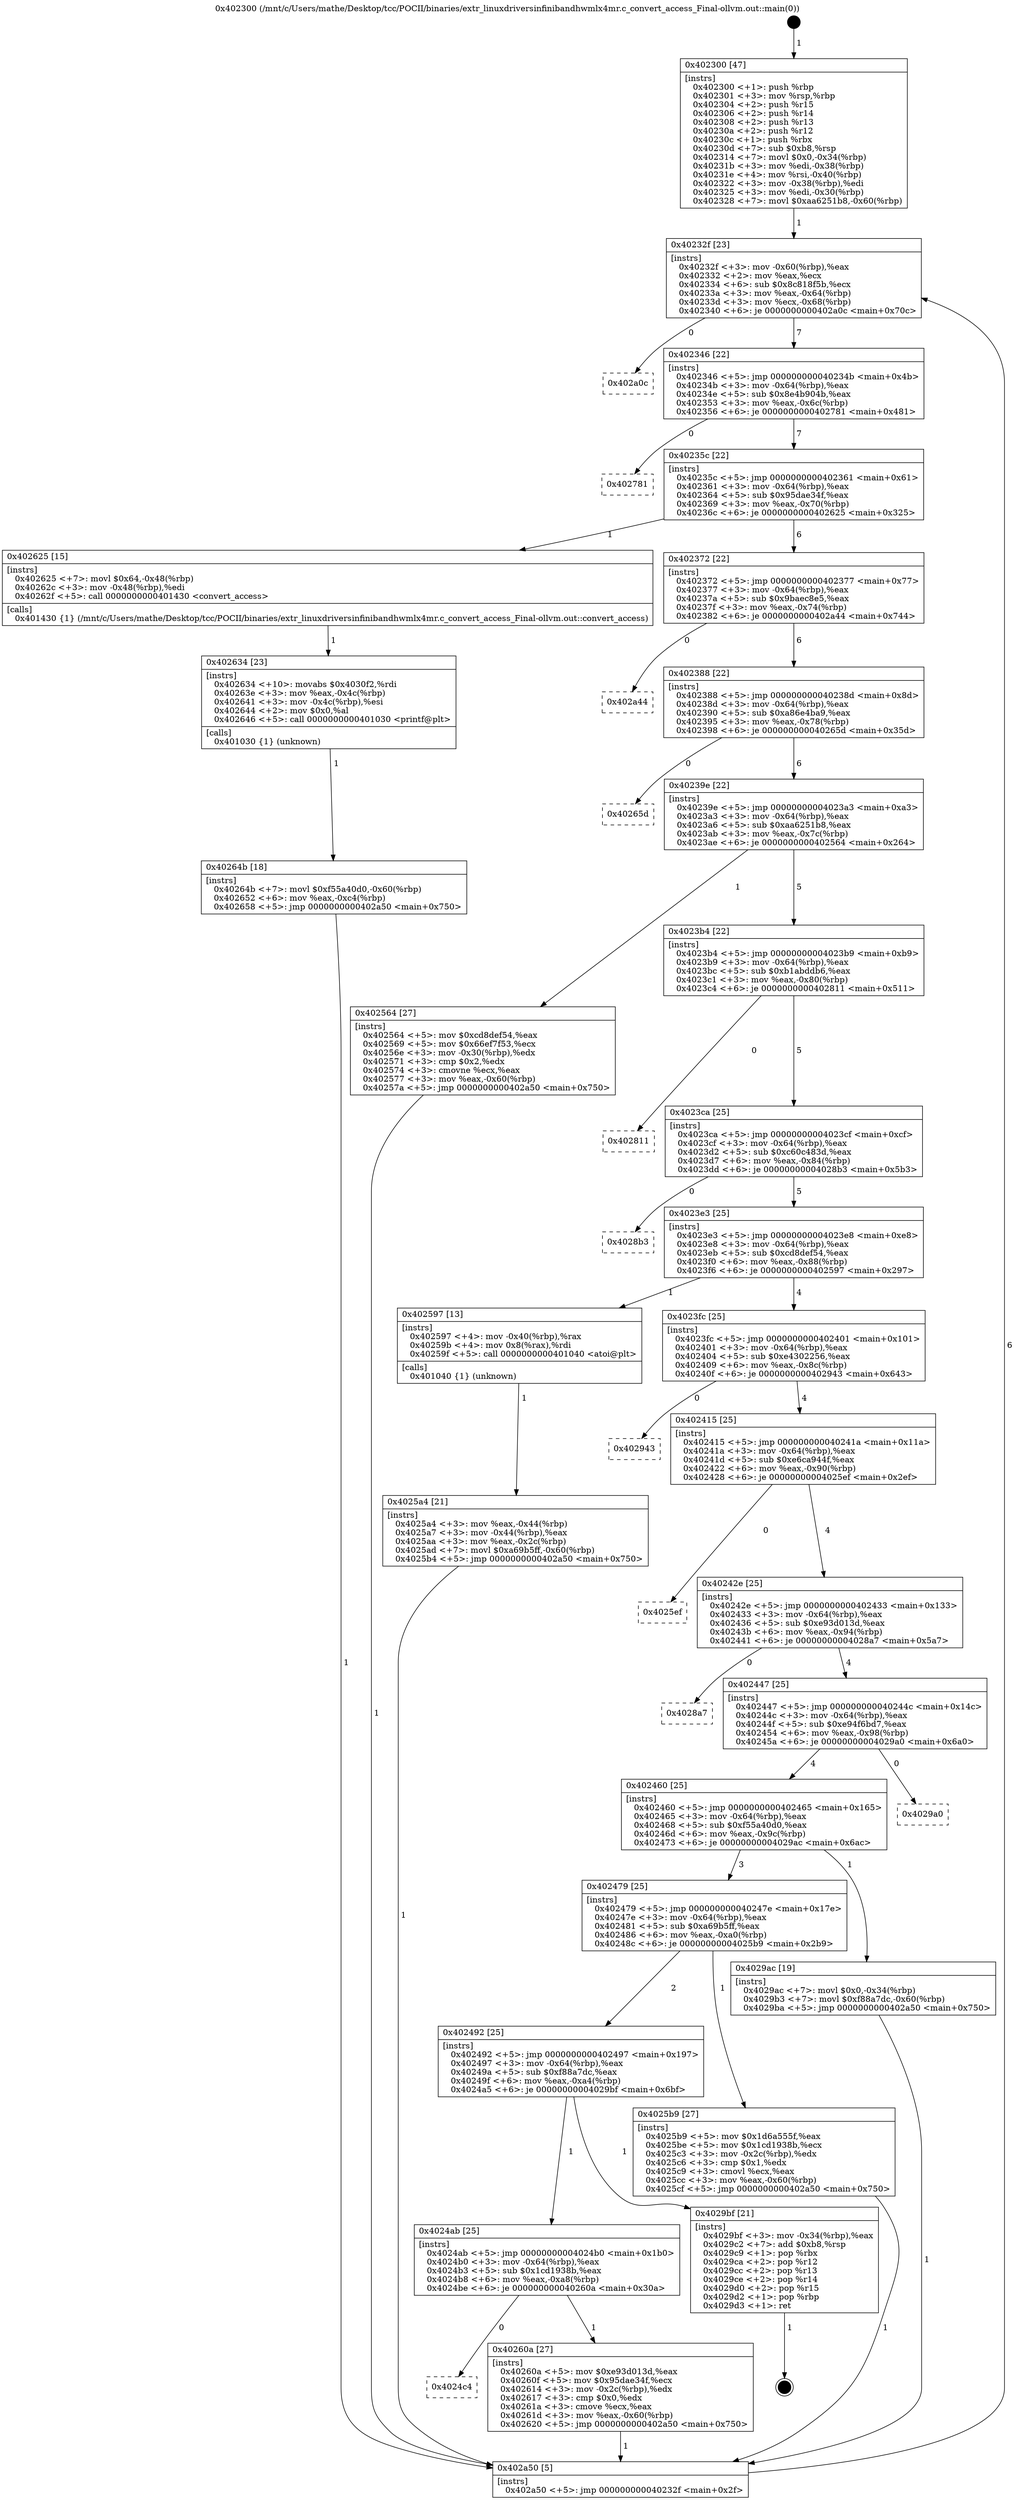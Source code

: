 digraph "0x402300" {
  label = "0x402300 (/mnt/c/Users/mathe/Desktop/tcc/POCII/binaries/extr_linuxdriversinfinibandhwmlx4mr.c_convert_access_Final-ollvm.out::main(0))"
  labelloc = "t"
  node[shape=record]

  Entry [label="",width=0.3,height=0.3,shape=circle,fillcolor=black,style=filled]
  "0x40232f" [label="{
     0x40232f [23]\l
     | [instrs]\l
     &nbsp;&nbsp;0x40232f \<+3\>: mov -0x60(%rbp),%eax\l
     &nbsp;&nbsp;0x402332 \<+2\>: mov %eax,%ecx\l
     &nbsp;&nbsp;0x402334 \<+6\>: sub $0x8c818f5b,%ecx\l
     &nbsp;&nbsp;0x40233a \<+3\>: mov %eax,-0x64(%rbp)\l
     &nbsp;&nbsp;0x40233d \<+3\>: mov %ecx,-0x68(%rbp)\l
     &nbsp;&nbsp;0x402340 \<+6\>: je 0000000000402a0c \<main+0x70c\>\l
  }"]
  "0x402a0c" [label="{
     0x402a0c\l
  }", style=dashed]
  "0x402346" [label="{
     0x402346 [22]\l
     | [instrs]\l
     &nbsp;&nbsp;0x402346 \<+5\>: jmp 000000000040234b \<main+0x4b\>\l
     &nbsp;&nbsp;0x40234b \<+3\>: mov -0x64(%rbp),%eax\l
     &nbsp;&nbsp;0x40234e \<+5\>: sub $0x8e4b904b,%eax\l
     &nbsp;&nbsp;0x402353 \<+3\>: mov %eax,-0x6c(%rbp)\l
     &nbsp;&nbsp;0x402356 \<+6\>: je 0000000000402781 \<main+0x481\>\l
  }"]
  Exit [label="",width=0.3,height=0.3,shape=circle,fillcolor=black,style=filled,peripheries=2]
  "0x402781" [label="{
     0x402781\l
  }", style=dashed]
  "0x40235c" [label="{
     0x40235c [22]\l
     | [instrs]\l
     &nbsp;&nbsp;0x40235c \<+5\>: jmp 0000000000402361 \<main+0x61\>\l
     &nbsp;&nbsp;0x402361 \<+3\>: mov -0x64(%rbp),%eax\l
     &nbsp;&nbsp;0x402364 \<+5\>: sub $0x95dae34f,%eax\l
     &nbsp;&nbsp;0x402369 \<+3\>: mov %eax,-0x70(%rbp)\l
     &nbsp;&nbsp;0x40236c \<+6\>: je 0000000000402625 \<main+0x325\>\l
  }"]
  "0x40264b" [label="{
     0x40264b [18]\l
     | [instrs]\l
     &nbsp;&nbsp;0x40264b \<+7\>: movl $0xf55a40d0,-0x60(%rbp)\l
     &nbsp;&nbsp;0x402652 \<+6\>: mov %eax,-0xc4(%rbp)\l
     &nbsp;&nbsp;0x402658 \<+5\>: jmp 0000000000402a50 \<main+0x750\>\l
  }"]
  "0x402625" [label="{
     0x402625 [15]\l
     | [instrs]\l
     &nbsp;&nbsp;0x402625 \<+7\>: movl $0x64,-0x48(%rbp)\l
     &nbsp;&nbsp;0x40262c \<+3\>: mov -0x48(%rbp),%edi\l
     &nbsp;&nbsp;0x40262f \<+5\>: call 0000000000401430 \<convert_access\>\l
     | [calls]\l
     &nbsp;&nbsp;0x401430 \{1\} (/mnt/c/Users/mathe/Desktop/tcc/POCII/binaries/extr_linuxdriversinfinibandhwmlx4mr.c_convert_access_Final-ollvm.out::convert_access)\l
  }"]
  "0x402372" [label="{
     0x402372 [22]\l
     | [instrs]\l
     &nbsp;&nbsp;0x402372 \<+5\>: jmp 0000000000402377 \<main+0x77\>\l
     &nbsp;&nbsp;0x402377 \<+3\>: mov -0x64(%rbp),%eax\l
     &nbsp;&nbsp;0x40237a \<+5\>: sub $0x9baec8e5,%eax\l
     &nbsp;&nbsp;0x40237f \<+3\>: mov %eax,-0x74(%rbp)\l
     &nbsp;&nbsp;0x402382 \<+6\>: je 0000000000402a44 \<main+0x744\>\l
  }"]
  "0x402634" [label="{
     0x402634 [23]\l
     | [instrs]\l
     &nbsp;&nbsp;0x402634 \<+10\>: movabs $0x4030f2,%rdi\l
     &nbsp;&nbsp;0x40263e \<+3\>: mov %eax,-0x4c(%rbp)\l
     &nbsp;&nbsp;0x402641 \<+3\>: mov -0x4c(%rbp),%esi\l
     &nbsp;&nbsp;0x402644 \<+2\>: mov $0x0,%al\l
     &nbsp;&nbsp;0x402646 \<+5\>: call 0000000000401030 \<printf@plt\>\l
     | [calls]\l
     &nbsp;&nbsp;0x401030 \{1\} (unknown)\l
  }"]
  "0x402a44" [label="{
     0x402a44\l
  }", style=dashed]
  "0x402388" [label="{
     0x402388 [22]\l
     | [instrs]\l
     &nbsp;&nbsp;0x402388 \<+5\>: jmp 000000000040238d \<main+0x8d\>\l
     &nbsp;&nbsp;0x40238d \<+3\>: mov -0x64(%rbp),%eax\l
     &nbsp;&nbsp;0x402390 \<+5\>: sub $0xa86e4ba9,%eax\l
     &nbsp;&nbsp;0x402395 \<+3\>: mov %eax,-0x78(%rbp)\l
     &nbsp;&nbsp;0x402398 \<+6\>: je 000000000040265d \<main+0x35d\>\l
  }"]
  "0x4024c4" [label="{
     0x4024c4\l
  }", style=dashed]
  "0x40265d" [label="{
     0x40265d\l
  }", style=dashed]
  "0x40239e" [label="{
     0x40239e [22]\l
     | [instrs]\l
     &nbsp;&nbsp;0x40239e \<+5\>: jmp 00000000004023a3 \<main+0xa3\>\l
     &nbsp;&nbsp;0x4023a3 \<+3\>: mov -0x64(%rbp),%eax\l
     &nbsp;&nbsp;0x4023a6 \<+5\>: sub $0xaa6251b8,%eax\l
     &nbsp;&nbsp;0x4023ab \<+3\>: mov %eax,-0x7c(%rbp)\l
     &nbsp;&nbsp;0x4023ae \<+6\>: je 0000000000402564 \<main+0x264\>\l
  }"]
  "0x40260a" [label="{
     0x40260a [27]\l
     | [instrs]\l
     &nbsp;&nbsp;0x40260a \<+5\>: mov $0xe93d013d,%eax\l
     &nbsp;&nbsp;0x40260f \<+5\>: mov $0x95dae34f,%ecx\l
     &nbsp;&nbsp;0x402614 \<+3\>: mov -0x2c(%rbp),%edx\l
     &nbsp;&nbsp;0x402617 \<+3\>: cmp $0x0,%edx\l
     &nbsp;&nbsp;0x40261a \<+3\>: cmove %ecx,%eax\l
     &nbsp;&nbsp;0x40261d \<+3\>: mov %eax,-0x60(%rbp)\l
     &nbsp;&nbsp;0x402620 \<+5\>: jmp 0000000000402a50 \<main+0x750\>\l
  }"]
  "0x402564" [label="{
     0x402564 [27]\l
     | [instrs]\l
     &nbsp;&nbsp;0x402564 \<+5\>: mov $0xcd8def54,%eax\l
     &nbsp;&nbsp;0x402569 \<+5\>: mov $0x66ef7f53,%ecx\l
     &nbsp;&nbsp;0x40256e \<+3\>: mov -0x30(%rbp),%edx\l
     &nbsp;&nbsp;0x402571 \<+3\>: cmp $0x2,%edx\l
     &nbsp;&nbsp;0x402574 \<+3\>: cmovne %ecx,%eax\l
     &nbsp;&nbsp;0x402577 \<+3\>: mov %eax,-0x60(%rbp)\l
     &nbsp;&nbsp;0x40257a \<+5\>: jmp 0000000000402a50 \<main+0x750\>\l
  }"]
  "0x4023b4" [label="{
     0x4023b4 [22]\l
     | [instrs]\l
     &nbsp;&nbsp;0x4023b4 \<+5\>: jmp 00000000004023b9 \<main+0xb9\>\l
     &nbsp;&nbsp;0x4023b9 \<+3\>: mov -0x64(%rbp),%eax\l
     &nbsp;&nbsp;0x4023bc \<+5\>: sub $0xb1abddb6,%eax\l
     &nbsp;&nbsp;0x4023c1 \<+3\>: mov %eax,-0x80(%rbp)\l
     &nbsp;&nbsp;0x4023c4 \<+6\>: je 0000000000402811 \<main+0x511\>\l
  }"]
  "0x402a50" [label="{
     0x402a50 [5]\l
     | [instrs]\l
     &nbsp;&nbsp;0x402a50 \<+5\>: jmp 000000000040232f \<main+0x2f\>\l
  }"]
  "0x402300" [label="{
     0x402300 [47]\l
     | [instrs]\l
     &nbsp;&nbsp;0x402300 \<+1\>: push %rbp\l
     &nbsp;&nbsp;0x402301 \<+3\>: mov %rsp,%rbp\l
     &nbsp;&nbsp;0x402304 \<+2\>: push %r15\l
     &nbsp;&nbsp;0x402306 \<+2\>: push %r14\l
     &nbsp;&nbsp;0x402308 \<+2\>: push %r13\l
     &nbsp;&nbsp;0x40230a \<+2\>: push %r12\l
     &nbsp;&nbsp;0x40230c \<+1\>: push %rbx\l
     &nbsp;&nbsp;0x40230d \<+7\>: sub $0xb8,%rsp\l
     &nbsp;&nbsp;0x402314 \<+7\>: movl $0x0,-0x34(%rbp)\l
     &nbsp;&nbsp;0x40231b \<+3\>: mov %edi,-0x38(%rbp)\l
     &nbsp;&nbsp;0x40231e \<+4\>: mov %rsi,-0x40(%rbp)\l
     &nbsp;&nbsp;0x402322 \<+3\>: mov -0x38(%rbp),%edi\l
     &nbsp;&nbsp;0x402325 \<+3\>: mov %edi,-0x30(%rbp)\l
     &nbsp;&nbsp;0x402328 \<+7\>: movl $0xaa6251b8,-0x60(%rbp)\l
  }"]
  "0x4024ab" [label="{
     0x4024ab [25]\l
     | [instrs]\l
     &nbsp;&nbsp;0x4024ab \<+5\>: jmp 00000000004024b0 \<main+0x1b0\>\l
     &nbsp;&nbsp;0x4024b0 \<+3\>: mov -0x64(%rbp),%eax\l
     &nbsp;&nbsp;0x4024b3 \<+5\>: sub $0x1cd1938b,%eax\l
     &nbsp;&nbsp;0x4024b8 \<+6\>: mov %eax,-0xa8(%rbp)\l
     &nbsp;&nbsp;0x4024be \<+6\>: je 000000000040260a \<main+0x30a\>\l
  }"]
  "0x402811" [label="{
     0x402811\l
  }", style=dashed]
  "0x4023ca" [label="{
     0x4023ca [25]\l
     | [instrs]\l
     &nbsp;&nbsp;0x4023ca \<+5\>: jmp 00000000004023cf \<main+0xcf\>\l
     &nbsp;&nbsp;0x4023cf \<+3\>: mov -0x64(%rbp),%eax\l
     &nbsp;&nbsp;0x4023d2 \<+5\>: sub $0xc60c483d,%eax\l
     &nbsp;&nbsp;0x4023d7 \<+6\>: mov %eax,-0x84(%rbp)\l
     &nbsp;&nbsp;0x4023dd \<+6\>: je 00000000004028b3 \<main+0x5b3\>\l
  }"]
  "0x4029bf" [label="{
     0x4029bf [21]\l
     | [instrs]\l
     &nbsp;&nbsp;0x4029bf \<+3\>: mov -0x34(%rbp),%eax\l
     &nbsp;&nbsp;0x4029c2 \<+7\>: add $0xb8,%rsp\l
     &nbsp;&nbsp;0x4029c9 \<+1\>: pop %rbx\l
     &nbsp;&nbsp;0x4029ca \<+2\>: pop %r12\l
     &nbsp;&nbsp;0x4029cc \<+2\>: pop %r13\l
     &nbsp;&nbsp;0x4029ce \<+2\>: pop %r14\l
     &nbsp;&nbsp;0x4029d0 \<+2\>: pop %r15\l
     &nbsp;&nbsp;0x4029d2 \<+1\>: pop %rbp\l
     &nbsp;&nbsp;0x4029d3 \<+1\>: ret\l
  }"]
  "0x4028b3" [label="{
     0x4028b3\l
  }", style=dashed]
  "0x4023e3" [label="{
     0x4023e3 [25]\l
     | [instrs]\l
     &nbsp;&nbsp;0x4023e3 \<+5\>: jmp 00000000004023e8 \<main+0xe8\>\l
     &nbsp;&nbsp;0x4023e8 \<+3\>: mov -0x64(%rbp),%eax\l
     &nbsp;&nbsp;0x4023eb \<+5\>: sub $0xcd8def54,%eax\l
     &nbsp;&nbsp;0x4023f0 \<+6\>: mov %eax,-0x88(%rbp)\l
     &nbsp;&nbsp;0x4023f6 \<+6\>: je 0000000000402597 \<main+0x297\>\l
  }"]
  "0x402492" [label="{
     0x402492 [25]\l
     | [instrs]\l
     &nbsp;&nbsp;0x402492 \<+5\>: jmp 0000000000402497 \<main+0x197\>\l
     &nbsp;&nbsp;0x402497 \<+3\>: mov -0x64(%rbp),%eax\l
     &nbsp;&nbsp;0x40249a \<+5\>: sub $0xf88a7dc,%eax\l
     &nbsp;&nbsp;0x40249f \<+6\>: mov %eax,-0xa4(%rbp)\l
     &nbsp;&nbsp;0x4024a5 \<+6\>: je 00000000004029bf \<main+0x6bf\>\l
  }"]
  "0x402597" [label="{
     0x402597 [13]\l
     | [instrs]\l
     &nbsp;&nbsp;0x402597 \<+4\>: mov -0x40(%rbp),%rax\l
     &nbsp;&nbsp;0x40259b \<+4\>: mov 0x8(%rax),%rdi\l
     &nbsp;&nbsp;0x40259f \<+5\>: call 0000000000401040 \<atoi@plt\>\l
     | [calls]\l
     &nbsp;&nbsp;0x401040 \{1\} (unknown)\l
  }"]
  "0x4023fc" [label="{
     0x4023fc [25]\l
     | [instrs]\l
     &nbsp;&nbsp;0x4023fc \<+5\>: jmp 0000000000402401 \<main+0x101\>\l
     &nbsp;&nbsp;0x402401 \<+3\>: mov -0x64(%rbp),%eax\l
     &nbsp;&nbsp;0x402404 \<+5\>: sub $0xe4302256,%eax\l
     &nbsp;&nbsp;0x402409 \<+6\>: mov %eax,-0x8c(%rbp)\l
     &nbsp;&nbsp;0x40240f \<+6\>: je 0000000000402943 \<main+0x643\>\l
  }"]
  "0x4025a4" [label="{
     0x4025a4 [21]\l
     | [instrs]\l
     &nbsp;&nbsp;0x4025a4 \<+3\>: mov %eax,-0x44(%rbp)\l
     &nbsp;&nbsp;0x4025a7 \<+3\>: mov -0x44(%rbp),%eax\l
     &nbsp;&nbsp;0x4025aa \<+3\>: mov %eax,-0x2c(%rbp)\l
     &nbsp;&nbsp;0x4025ad \<+7\>: movl $0xa69b5ff,-0x60(%rbp)\l
     &nbsp;&nbsp;0x4025b4 \<+5\>: jmp 0000000000402a50 \<main+0x750\>\l
  }"]
  "0x4025b9" [label="{
     0x4025b9 [27]\l
     | [instrs]\l
     &nbsp;&nbsp;0x4025b9 \<+5\>: mov $0x1d6a555f,%eax\l
     &nbsp;&nbsp;0x4025be \<+5\>: mov $0x1cd1938b,%ecx\l
     &nbsp;&nbsp;0x4025c3 \<+3\>: mov -0x2c(%rbp),%edx\l
     &nbsp;&nbsp;0x4025c6 \<+3\>: cmp $0x1,%edx\l
     &nbsp;&nbsp;0x4025c9 \<+3\>: cmovl %ecx,%eax\l
     &nbsp;&nbsp;0x4025cc \<+3\>: mov %eax,-0x60(%rbp)\l
     &nbsp;&nbsp;0x4025cf \<+5\>: jmp 0000000000402a50 \<main+0x750\>\l
  }"]
  "0x402943" [label="{
     0x402943\l
  }", style=dashed]
  "0x402415" [label="{
     0x402415 [25]\l
     | [instrs]\l
     &nbsp;&nbsp;0x402415 \<+5\>: jmp 000000000040241a \<main+0x11a\>\l
     &nbsp;&nbsp;0x40241a \<+3\>: mov -0x64(%rbp),%eax\l
     &nbsp;&nbsp;0x40241d \<+5\>: sub $0xe6ca944f,%eax\l
     &nbsp;&nbsp;0x402422 \<+6\>: mov %eax,-0x90(%rbp)\l
     &nbsp;&nbsp;0x402428 \<+6\>: je 00000000004025ef \<main+0x2ef\>\l
  }"]
  "0x402479" [label="{
     0x402479 [25]\l
     | [instrs]\l
     &nbsp;&nbsp;0x402479 \<+5\>: jmp 000000000040247e \<main+0x17e\>\l
     &nbsp;&nbsp;0x40247e \<+3\>: mov -0x64(%rbp),%eax\l
     &nbsp;&nbsp;0x402481 \<+5\>: sub $0xa69b5ff,%eax\l
     &nbsp;&nbsp;0x402486 \<+6\>: mov %eax,-0xa0(%rbp)\l
     &nbsp;&nbsp;0x40248c \<+6\>: je 00000000004025b9 \<main+0x2b9\>\l
  }"]
  "0x4025ef" [label="{
     0x4025ef\l
  }", style=dashed]
  "0x40242e" [label="{
     0x40242e [25]\l
     | [instrs]\l
     &nbsp;&nbsp;0x40242e \<+5\>: jmp 0000000000402433 \<main+0x133\>\l
     &nbsp;&nbsp;0x402433 \<+3\>: mov -0x64(%rbp),%eax\l
     &nbsp;&nbsp;0x402436 \<+5\>: sub $0xe93d013d,%eax\l
     &nbsp;&nbsp;0x40243b \<+6\>: mov %eax,-0x94(%rbp)\l
     &nbsp;&nbsp;0x402441 \<+6\>: je 00000000004028a7 \<main+0x5a7\>\l
  }"]
  "0x4029ac" [label="{
     0x4029ac [19]\l
     | [instrs]\l
     &nbsp;&nbsp;0x4029ac \<+7\>: movl $0x0,-0x34(%rbp)\l
     &nbsp;&nbsp;0x4029b3 \<+7\>: movl $0xf88a7dc,-0x60(%rbp)\l
     &nbsp;&nbsp;0x4029ba \<+5\>: jmp 0000000000402a50 \<main+0x750\>\l
  }"]
  "0x4028a7" [label="{
     0x4028a7\l
  }", style=dashed]
  "0x402447" [label="{
     0x402447 [25]\l
     | [instrs]\l
     &nbsp;&nbsp;0x402447 \<+5\>: jmp 000000000040244c \<main+0x14c\>\l
     &nbsp;&nbsp;0x40244c \<+3\>: mov -0x64(%rbp),%eax\l
     &nbsp;&nbsp;0x40244f \<+5\>: sub $0xe94f6bd7,%eax\l
     &nbsp;&nbsp;0x402454 \<+6\>: mov %eax,-0x98(%rbp)\l
     &nbsp;&nbsp;0x40245a \<+6\>: je 00000000004029a0 \<main+0x6a0\>\l
  }"]
  "0x402460" [label="{
     0x402460 [25]\l
     | [instrs]\l
     &nbsp;&nbsp;0x402460 \<+5\>: jmp 0000000000402465 \<main+0x165\>\l
     &nbsp;&nbsp;0x402465 \<+3\>: mov -0x64(%rbp),%eax\l
     &nbsp;&nbsp;0x402468 \<+5\>: sub $0xf55a40d0,%eax\l
     &nbsp;&nbsp;0x40246d \<+6\>: mov %eax,-0x9c(%rbp)\l
     &nbsp;&nbsp;0x402473 \<+6\>: je 00000000004029ac \<main+0x6ac\>\l
  }"]
  "0x4029a0" [label="{
     0x4029a0\l
  }", style=dashed]
  Entry -> "0x402300" [label=" 1"]
  "0x40232f" -> "0x402a0c" [label=" 0"]
  "0x40232f" -> "0x402346" [label=" 7"]
  "0x4029bf" -> Exit [label=" 1"]
  "0x402346" -> "0x402781" [label=" 0"]
  "0x402346" -> "0x40235c" [label=" 7"]
  "0x4029ac" -> "0x402a50" [label=" 1"]
  "0x40235c" -> "0x402625" [label=" 1"]
  "0x40235c" -> "0x402372" [label=" 6"]
  "0x40264b" -> "0x402a50" [label=" 1"]
  "0x402372" -> "0x402a44" [label=" 0"]
  "0x402372" -> "0x402388" [label=" 6"]
  "0x402634" -> "0x40264b" [label=" 1"]
  "0x402388" -> "0x40265d" [label=" 0"]
  "0x402388" -> "0x40239e" [label=" 6"]
  "0x402625" -> "0x402634" [label=" 1"]
  "0x40239e" -> "0x402564" [label=" 1"]
  "0x40239e" -> "0x4023b4" [label=" 5"]
  "0x402564" -> "0x402a50" [label=" 1"]
  "0x402300" -> "0x40232f" [label=" 1"]
  "0x402a50" -> "0x40232f" [label=" 6"]
  "0x40260a" -> "0x402a50" [label=" 1"]
  "0x4023b4" -> "0x402811" [label=" 0"]
  "0x4023b4" -> "0x4023ca" [label=" 5"]
  "0x4024ab" -> "0x40260a" [label=" 1"]
  "0x4023ca" -> "0x4028b3" [label=" 0"]
  "0x4023ca" -> "0x4023e3" [label=" 5"]
  "0x4024ab" -> "0x4024c4" [label=" 0"]
  "0x4023e3" -> "0x402597" [label=" 1"]
  "0x4023e3" -> "0x4023fc" [label=" 4"]
  "0x402597" -> "0x4025a4" [label=" 1"]
  "0x4025a4" -> "0x402a50" [label=" 1"]
  "0x402492" -> "0x4029bf" [label=" 1"]
  "0x4023fc" -> "0x402943" [label=" 0"]
  "0x4023fc" -> "0x402415" [label=" 4"]
  "0x402492" -> "0x4024ab" [label=" 1"]
  "0x402415" -> "0x4025ef" [label=" 0"]
  "0x402415" -> "0x40242e" [label=" 4"]
  "0x402479" -> "0x402492" [label=" 2"]
  "0x40242e" -> "0x4028a7" [label=" 0"]
  "0x40242e" -> "0x402447" [label=" 4"]
  "0x402479" -> "0x4025b9" [label=" 1"]
  "0x402447" -> "0x4029a0" [label=" 0"]
  "0x402447" -> "0x402460" [label=" 4"]
  "0x4025b9" -> "0x402a50" [label=" 1"]
  "0x402460" -> "0x4029ac" [label=" 1"]
  "0x402460" -> "0x402479" [label=" 3"]
}
